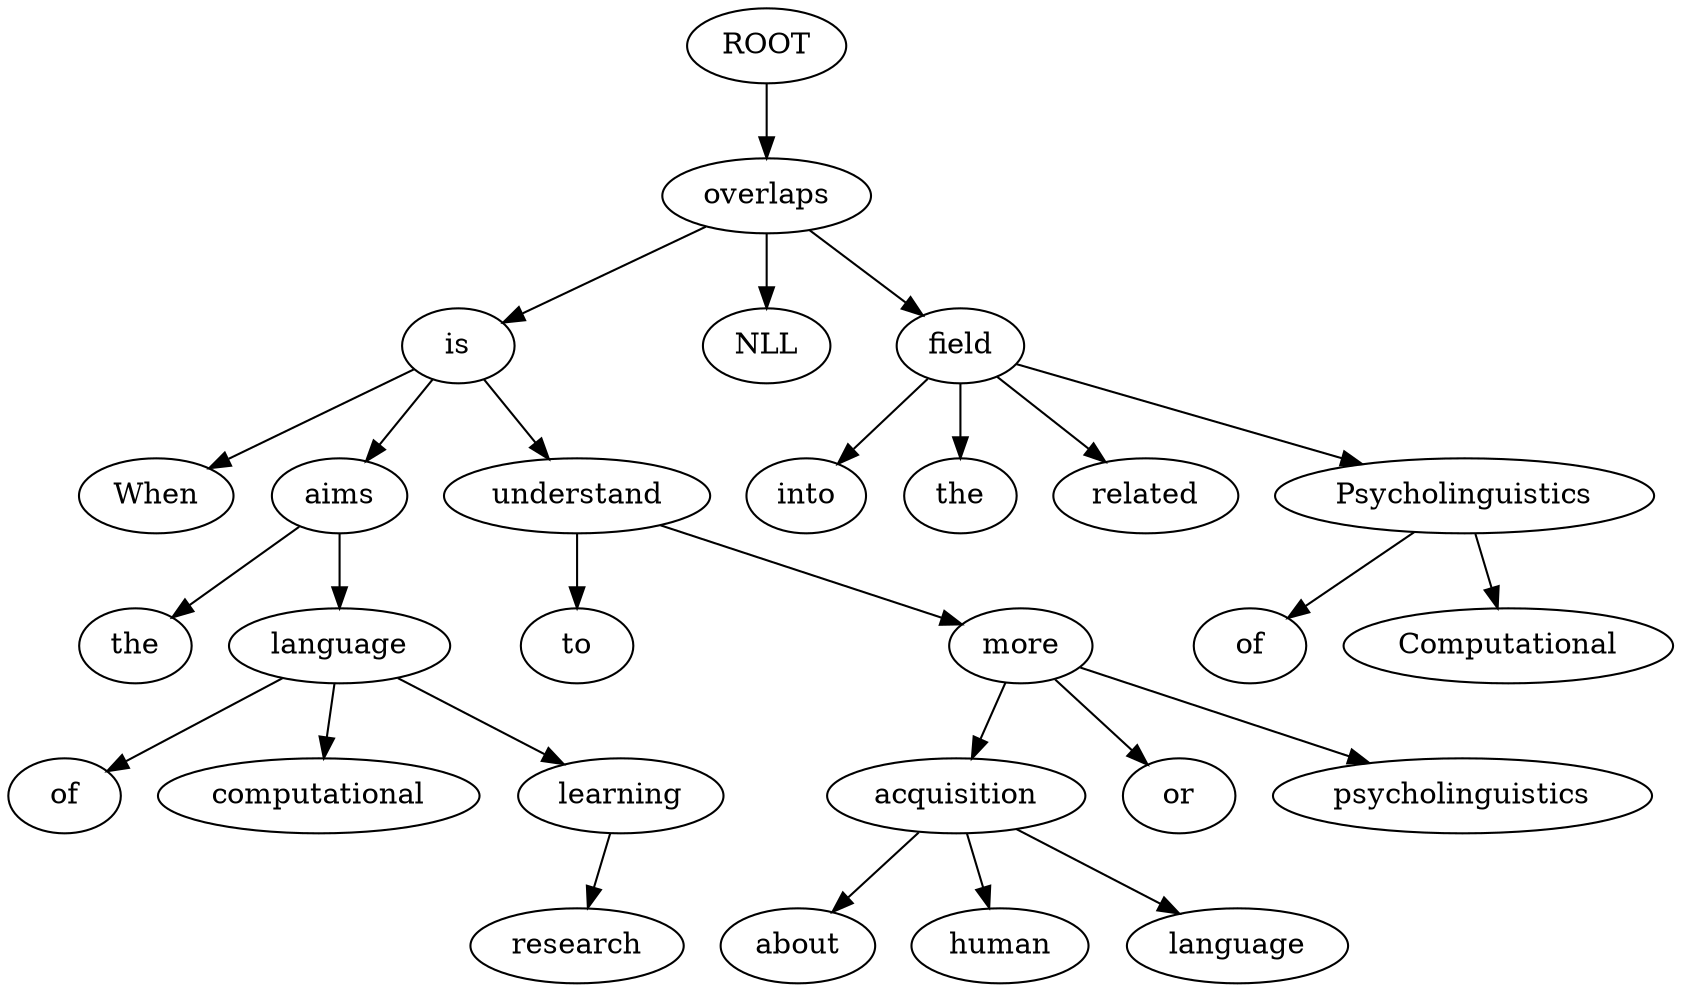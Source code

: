 digraph graph49 {
	node0 [label="ROOT"];
	node1 [label="When"];
	node2 [label="the"];
	node3 [label="aims"];
	node4 [label="of"];
	node5 [label="computational"];
	node6 [label="language"];
	node7 [label="learning"];
	node8 [label="research"];
	node9 [label="is"];
	node10 [label="to"];
	node11 [label="understand"];
	node12 [label="more"];
	node13 [label="about"];
	node14 [label="human"];
	node15 [label="language"];
	node16 [label="acquisition"];
	node18 [label="or"];
	node19 [label="psycholinguistics"];
	node21 [label="NLL"];
	node22 [label="overlaps"];
	node23 [label="into"];
	node24 [label="the"];
	node25 [label="related"];
	node26 [label="field"];
	node27 [label="of"];
	node28 [label="Computational"];
	node29 [label="Psycholinguistics"];
	node0 -> node22;
	node9 -> node1;
	node3 -> node2;
	node9 -> node3;
	node6 -> node4;
	node6 -> node5;
	node3 -> node6;
	node6 -> node7;
	node7 -> node8;
	node22 -> node9;
	node11 -> node10;
	node9 -> node11;
	node11 -> node12;
	node16 -> node13;
	node16 -> node14;
	node16 -> node15;
	node12 -> node16;
	node12 -> node18;
	node12 -> node19;
	node22 -> node21;
	node26 -> node23;
	node26 -> node24;
	node26 -> node25;
	node22 -> node26;
	node29 -> node27;
	node29 -> node28;
	node26 -> node29;
}

